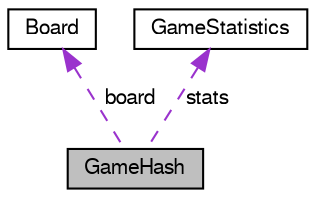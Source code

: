 digraph "GameHash"
{
 // LATEX_PDF_SIZE
  bgcolor="transparent";
  edge [fontname="FreeSans",fontsize="10",labelfontname="FreeSans",labelfontsize="10"];
  node [fontname="FreeSans",fontsize="10",shape=record];
  Node1 [label="GameHash",height=0.2,width=0.4,color="black", fillcolor="grey75", style="filled", fontcolor="black",tooltip=" "];
  Node2 -> Node1 [dir="back",color="darkorchid3",fontsize="10",style="dashed",label=" board" ,fontname="FreeSans"];
  Node2 [label="Board",height=0.2,width=0.4,color="black",URL="$structBoard.html",tooltip=" "];
  Node3 -> Node1 [dir="back",color="darkorchid3",fontsize="10",style="dashed",label=" stats" ,fontname="FreeSans"];
  Node3 [label="GameStatistics",height=0.2,width=0.4,color="black",URL="$structGameStatistics.html",tooltip=" "];
}
